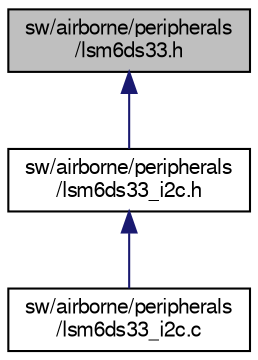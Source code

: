 digraph "sw/airborne/peripherals/lsm6ds33.h"
{
  edge [fontname="FreeSans",fontsize="10",labelfontname="FreeSans",labelfontsize="10"];
  node [fontname="FreeSans",fontsize="10",shape=record];
  Node1 [label="sw/airborne/peripherals\l/lsm6ds33.h",height=0.2,width=0.4,color="black", fillcolor="grey75", style="filled", fontcolor="black"];
  Node1 -> Node2 [dir="back",color="midnightblue",fontsize="10",style="solid",fontname="FreeSans"];
  Node2 [label="sw/airborne/peripherals\l/lsm6ds33_i2c.h",height=0.2,width=0.4,color="black", fillcolor="white", style="filled",URL="$lsm6ds33__i2c_8h.html",tooltip="Driver for the accelerometer and gyrometer LSM6DS33. "];
  Node2 -> Node3 [dir="back",color="midnightblue",fontsize="10",style="solid",fontname="FreeSans"];
  Node3 [label="sw/airborne/peripherals\l/lsm6ds33_i2c.c",height=0.2,width=0.4,color="black", fillcolor="white", style="filled",URL="$lsm6ds33__i2c_8c.html",tooltip="Driver for LSM6DS33 accelerometer and gyrometer using I2C. "];
}

